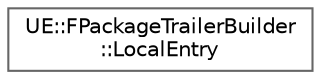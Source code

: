 digraph "Graphical Class Hierarchy"
{
 // INTERACTIVE_SVG=YES
 // LATEX_PDF_SIZE
  bgcolor="transparent";
  edge [fontname=Helvetica,fontsize=10,labelfontname=Helvetica,labelfontsize=10];
  node [fontname=Helvetica,fontsize=10,shape=box,height=0.2,width=0.4];
  rankdir="LR";
  Node0 [id="Node000000",label="UE::FPackageTrailerBuilder\l::LocalEntry",height=0.2,width=0.4,color="grey40", fillcolor="white", style="filled",URL="$d5/d78/structUE_1_1FPackageTrailerBuilder_1_1LocalEntry.html",tooltip="All of the data required to add a payload that is stored locally within the trailer."];
}

